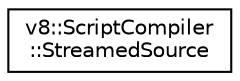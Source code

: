 digraph "Graphical Class Hierarchy"
{
  edge [fontname="Helvetica",fontsize="10",labelfontname="Helvetica",labelfontsize="10"];
  node [fontname="Helvetica",fontsize="10",shape=record];
  rankdir="LR";
  Node1 [label="v8::ScriptCompiler\l::StreamedSource",height=0.2,width=0.4,color="black", fillcolor="white", style="filled",URL="$classv8_1_1ScriptCompiler_1_1StreamedSource.html"];
}
